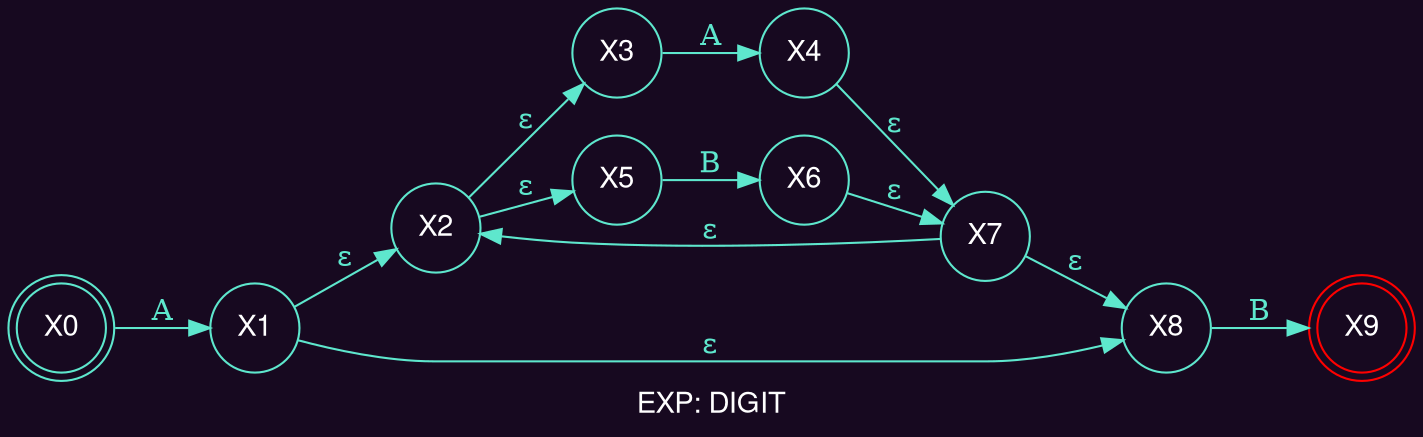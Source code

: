 digraph finite_state_machine {
    fontcolor="White"
    bgcolor="#170920"
	fontname="Helvetica,Arial,sans-serif"
	label="EXP: DIGIT"
	node [fontname="Helvetica,Arial,sans-serif" fontcolor="white"  color="#5ee7cd"]
	rankdir=LR;
	node [shape = doublecircle]; X0 X9 [color="red"];
    node [shape = circle];
	X0 -> X1 [label = "A" color="#5ee7cd" fontcolor="#5ee7cd"];
	X1 -> X2 [label = "ε" color="#5ee7cd" fontcolor="#5ee7cd"];
	X2 -> X3 [label = "ε" color="#5ee7cd" fontcolor="#5ee7cd"];
	X3 -> X4 [label = "A" color="#5ee7cd" fontcolor="#5ee7cd"];
	X2 -> X5 [label = "ε" color="#5ee7cd" fontcolor="#5ee7cd"];
	X5 -> X6 [label = "B" color="#5ee7cd" fontcolor="#5ee7cd"];
	X6 -> X7 [label = "ε" color="#5ee7cd" fontcolor="#5ee7cd"];
	X4 -> X7 [label = "ε" color="#5ee7cd" fontcolor="#5ee7cd"];
	X7 -> X2 [label = "ε" color="#5ee7cd" fontcolor="#5ee7cd"];
	X7 -> X8 [label = "ε" color="#5ee7cd" fontcolor="#5ee7cd"];
	X1 -> X8 [label = "ε" color="#5ee7cd" fontcolor="#5ee7cd"];
	X8 -> X9 [label = "B" color="#5ee7cd" fontcolor="#5ee7cd"];
}
